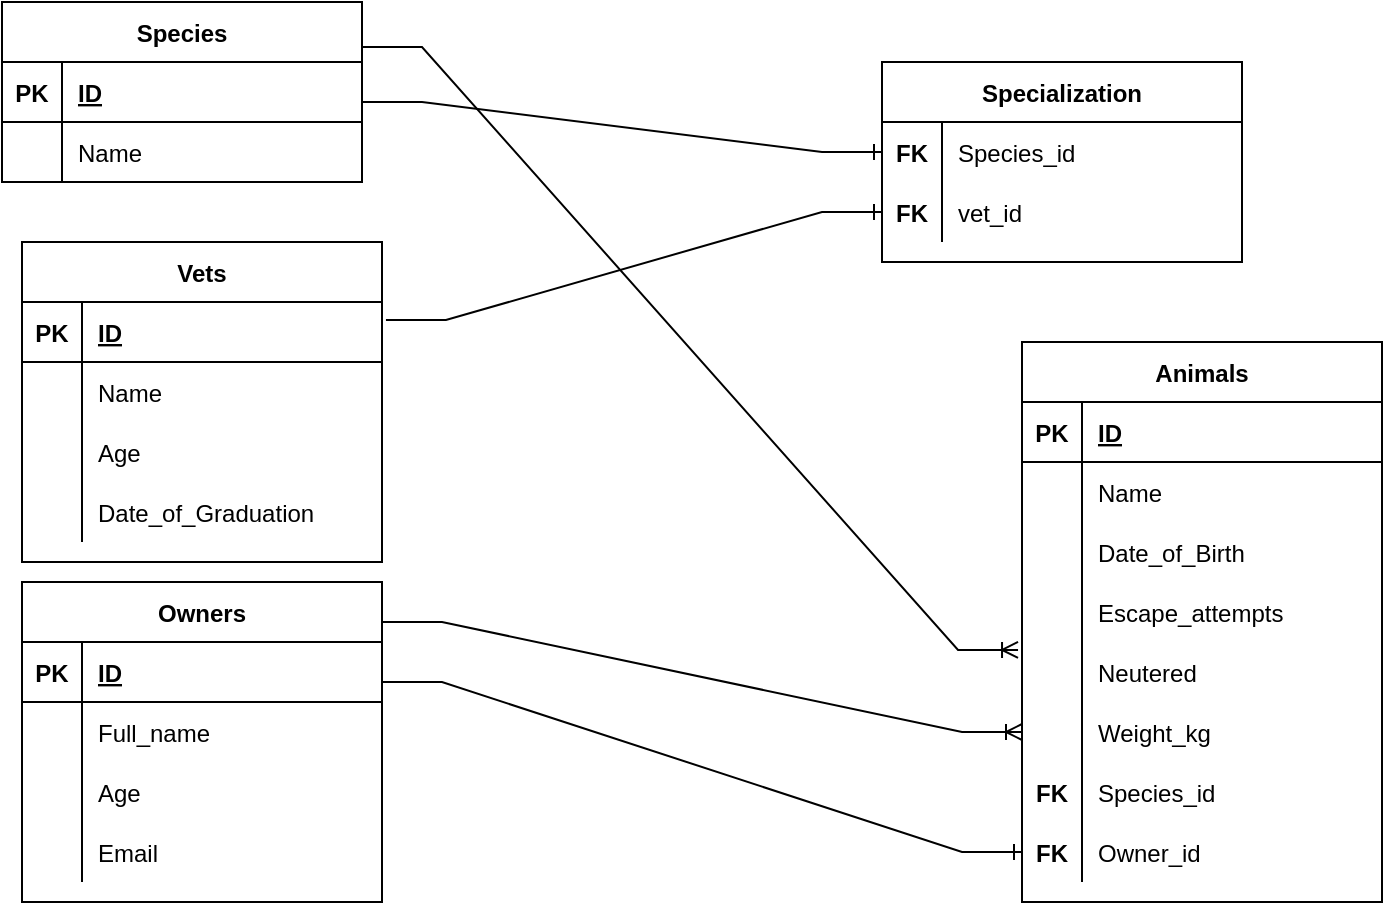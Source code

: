 <mxfile version="20.5.1" type="github"><diagram id="LpLSW6HLvD3tHIewWivQ" name="Page-1"><mxGraphModel dx="868" dy="-707" grid="1" gridSize="10" guides="1" tooltips="1" connect="1" arrows="1" fold="1" page="1" pageScale="1" pageWidth="850" pageHeight="1100" math="0" shadow="0"><root><mxCell id="0"/><mxCell id="1" parent="0"/><mxCell id="76cnCFq9kAlgvNrc733j-1" value="Species" style="shape=table;startSize=30;container=1;collapsible=1;childLayout=tableLayout;fixedRows=1;rowLines=0;fontStyle=1;align=center;resizeLast=1;fontColor=default;" vertex="1" parent="1"><mxGeometry x="10" y="1120" width="180" height="90" as="geometry"><mxRectangle x="330" y="1230" width="70" height="30" as="alternateBounds"/></mxGeometry></mxCell><mxCell id="76cnCFq9kAlgvNrc733j-2" value="" style="shape=tableRow;horizontal=0;startSize=0;swimlaneHead=0;swimlaneBody=0;fillColor=none;collapsible=0;dropTarget=0;points=[[0,0.5],[1,0.5]];portConstraint=eastwest;top=0;left=0;right=0;bottom=1;" vertex="1" parent="76cnCFq9kAlgvNrc733j-1"><mxGeometry y="30" width="180" height="30" as="geometry"/></mxCell><mxCell id="76cnCFq9kAlgvNrc733j-3" value="PK" style="shape=partialRectangle;connectable=0;fillColor=none;top=0;left=0;bottom=0;right=0;fontStyle=1;overflow=hidden;" vertex="1" parent="76cnCFq9kAlgvNrc733j-2"><mxGeometry width="30" height="30" as="geometry"><mxRectangle width="30" height="30" as="alternateBounds"/></mxGeometry></mxCell><mxCell id="76cnCFq9kAlgvNrc733j-4" value="ID" style="shape=partialRectangle;connectable=0;fillColor=none;top=0;left=0;bottom=0;right=0;align=left;spacingLeft=6;fontStyle=5;overflow=hidden;" vertex="1" parent="76cnCFq9kAlgvNrc733j-2"><mxGeometry x="30" width="150" height="30" as="geometry"><mxRectangle width="150" height="30" as="alternateBounds"/></mxGeometry></mxCell><mxCell id="76cnCFq9kAlgvNrc733j-5" value="" style="shape=tableRow;horizontal=0;startSize=0;swimlaneHead=0;swimlaneBody=0;fillColor=none;collapsible=0;dropTarget=0;points=[[0,0.5],[1,0.5]];portConstraint=eastwest;top=0;left=0;right=0;bottom=0;" vertex="1" parent="76cnCFq9kAlgvNrc733j-1"><mxGeometry y="60" width="180" height="30" as="geometry"/></mxCell><mxCell id="76cnCFq9kAlgvNrc733j-6" value="" style="shape=partialRectangle;connectable=0;fillColor=none;top=0;left=0;bottom=0;right=0;editable=1;overflow=hidden;" vertex="1" parent="76cnCFq9kAlgvNrc733j-5"><mxGeometry width="30" height="30" as="geometry"><mxRectangle width="30" height="30" as="alternateBounds"/></mxGeometry></mxCell><mxCell id="76cnCFq9kAlgvNrc733j-7" value="Name" style="shape=partialRectangle;connectable=0;fillColor=none;top=0;left=0;bottom=0;right=0;align=left;spacingLeft=6;overflow=hidden;" vertex="1" parent="76cnCFq9kAlgvNrc733j-5"><mxGeometry x="30" width="150" height="30" as="geometry"><mxRectangle width="150" height="30" as="alternateBounds"/></mxGeometry></mxCell><mxCell id="76cnCFq9kAlgvNrc733j-18" value="Specialization" style="shape=table;startSize=30;container=1;collapsible=1;childLayout=tableLayout;fixedRows=1;rowLines=0;fontStyle=1;align=center;resizeLast=1;fontColor=default;" vertex="1" parent="1"><mxGeometry x="450" y="1150" width="180" height="100" as="geometry"/></mxCell><mxCell id="76cnCFq9kAlgvNrc733j-22" value="" style="shape=tableRow;horizontal=0;startSize=0;swimlaneHead=0;swimlaneBody=0;fillColor=none;collapsible=0;dropTarget=0;points=[[0,0.5],[1,0.5]];portConstraint=eastwest;top=0;left=0;right=0;bottom=0;fontColor=default;" vertex="1" parent="76cnCFq9kAlgvNrc733j-18"><mxGeometry y="30" width="180" height="30" as="geometry"/></mxCell><mxCell id="76cnCFq9kAlgvNrc733j-23" value="FK" style="shape=partialRectangle;connectable=0;fillColor=none;top=0;left=0;bottom=0;right=0;editable=1;overflow=hidden;fontColor=default;fontStyle=1" vertex="1" parent="76cnCFq9kAlgvNrc733j-22"><mxGeometry width="30" height="30" as="geometry"><mxRectangle width="30" height="30" as="alternateBounds"/></mxGeometry></mxCell><mxCell id="76cnCFq9kAlgvNrc733j-24" value="Species_id" style="shape=partialRectangle;connectable=0;fillColor=none;top=0;left=0;bottom=0;right=0;align=left;spacingLeft=6;overflow=hidden;fontColor=default;" vertex="1" parent="76cnCFq9kAlgvNrc733j-22"><mxGeometry x="30" width="150" height="30" as="geometry"><mxRectangle width="150" height="30" as="alternateBounds"/></mxGeometry></mxCell><mxCell id="76cnCFq9kAlgvNrc733j-25" value="" style="shape=tableRow;horizontal=0;startSize=0;swimlaneHead=0;swimlaneBody=0;fillColor=none;collapsible=0;dropTarget=0;points=[[0,0.5],[1,0.5]];portConstraint=eastwest;top=0;left=0;right=0;bottom=0;fontColor=default;" vertex="1" parent="76cnCFq9kAlgvNrc733j-18"><mxGeometry y="60" width="180" height="30" as="geometry"/></mxCell><mxCell id="76cnCFq9kAlgvNrc733j-26" value="FK" style="shape=partialRectangle;connectable=0;fillColor=none;top=0;left=0;bottom=0;right=0;editable=1;overflow=hidden;fontColor=default;fontStyle=1" vertex="1" parent="76cnCFq9kAlgvNrc733j-25"><mxGeometry width="30" height="30" as="geometry"><mxRectangle width="30" height="30" as="alternateBounds"/></mxGeometry></mxCell><mxCell id="76cnCFq9kAlgvNrc733j-27" value="vet_id" style="shape=partialRectangle;connectable=0;fillColor=none;top=0;left=0;bottom=0;right=0;align=left;spacingLeft=6;overflow=hidden;fontColor=default;" vertex="1" parent="76cnCFq9kAlgvNrc733j-25"><mxGeometry x="30" width="150" height="30" as="geometry"><mxRectangle width="150" height="30" as="alternateBounds"/></mxGeometry></mxCell><mxCell id="76cnCFq9kAlgvNrc733j-31" value="Animals" style="shape=table;startSize=30;container=1;collapsible=1;childLayout=tableLayout;fixedRows=1;rowLines=0;fontStyle=1;align=center;resizeLast=1;fontColor=default;" vertex="1" parent="1"><mxGeometry x="520" y="1290" width="180" height="280" as="geometry"/></mxCell><mxCell id="76cnCFq9kAlgvNrc733j-32" value="" style="shape=tableRow;horizontal=0;startSize=0;swimlaneHead=0;swimlaneBody=0;fillColor=none;collapsible=0;dropTarget=0;points=[[0,0.5],[1,0.5]];portConstraint=eastwest;top=0;left=0;right=0;bottom=1;fontColor=default;" vertex="1" parent="76cnCFq9kAlgvNrc733j-31"><mxGeometry y="30" width="180" height="30" as="geometry"/></mxCell><mxCell id="76cnCFq9kAlgvNrc733j-33" value="PK" style="shape=partialRectangle;connectable=0;fillColor=none;top=0;left=0;bottom=0;right=0;fontStyle=1;overflow=hidden;fontColor=default;" vertex="1" parent="76cnCFq9kAlgvNrc733j-32"><mxGeometry width="30" height="30" as="geometry"><mxRectangle width="30" height="30" as="alternateBounds"/></mxGeometry></mxCell><mxCell id="76cnCFq9kAlgvNrc733j-34" value="ID" style="shape=partialRectangle;connectable=0;fillColor=none;top=0;left=0;bottom=0;right=0;align=left;spacingLeft=6;fontStyle=5;overflow=hidden;fontColor=default;" vertex="1" parent="76cnCFq9kAlgvNrc733j-32"><mxGeometry x="30" width="150" height="30" as="geometry"><mxRectangle width="150" height="30" as="alternateBounds"/></mxGeometry></mxCell><mxCell id="76cnCFq9kAlgvNrc733j-35" value="" style="shape=tableRow;horizontal=0;startSize=0;swimlaneHead=0;swimlaneBody=0;fillColor=none;collapsible=0;dropTarget=0;points=[[0,0.5],[1,0.5]];portConstraint=eastwest;top=0;left=0;right=0;bottom=0;fontColor=default;" vertex="1" parent="76cnCFq9kAlgvNrc733j-31"><mxGeometry y="60" width="180" height="30" as="geometry"/></mxCell><mxCell id="76cnCFq9kAlgvNrc733j-36" value="" style="shape=partialRectangle;connectable=0;fillColor=none;top=0;left=0;bottom=0;right=0;editable=1;overflow=hidden;fontColor=default;" vertex="1" parent="76cnCFq9kAlgvNrc733j-35"><mxGeometry width="30" height="30" as="geometry"><mxRectangle width="30" height="30" as="alternateBounds"/></mxGeometry></mxCell><mxCell id="76cnCFq9kAlgvNrc733j-37" value="Name" style="shape=partialRectangle;connectable=0;fillColor=none;top=0;left=0;bottom=0;right=0;align=left;spacingLeft=6;overflow=hidden;fontColor=default;" vertex="1" parent="76cnCFq9kAlgvNrc733j-35"><mxGeometry x="30" width="150" height="30" as="geometry"><mxRectangle width="150" height="30" as="alternateBounds"/></mxGeometry></mxCell><mxCell id="76cnCFq9kAlgvNrc733j-38" value="" style="shape=tableRow;horizontal=0;startSize=0;swimlaneHead=0;swimlaneBody=0;fillColor=none;collapsible=0;dropTarget=0;points=[[0,0.5],[1,0.5]];portConstraint=eastwest;top=0;left=0;right=0;bottom=0;fontColor=default;" vertex="1" parent="76cnCFq9kAlgvNrc733j-31"><mxGeometry y="90" width="180" height="30" as="geometry"/></mxCell><mxCell id="76cnCFq9kAlgvNrc733j-39" value="" style="shape=partialRectangle;connectable=0;fillColor=none;top=0;left=0;bottom=0;right=0;editable=1;overflow=hidden;fontColor=default;" vertex="1" parent="76cnCFq9kAlgvNrc733j-38"><mxGeometry width="30" height="30" as="geometry"><mxRectangle width="30" height="30" as="alternateBounds"/></mxGeometry></mxCell><mxCell id="76cnCFq9kAlgvNrc733j-40" value="Date_of_Birth" style="shape=partialRectangle;connectable=0;fillColor=none;top=0;left=0;bottom=0;right=0;align=left;spacingLeft=6;overflow=hidden;fontColor=default;" vertex="1" parent="76cnCFq9kAlgvNrc733j-38"><mxGeometry x="30" width="150" height="30" as="geometry"><mxRectangle width="150" height="30" as="alternateBounds"/></mxGeometry></mxCell><mxCell id="76cnCFq9kAlgvNrc733j-41" value="" style="shape=tableRow;horizontal=0;startSize=0;swimlaneHead=0;swimlaneBody=0;fillColor=none;collapsible=0;dropTarget=0;points=[[0,0.5],[1,0.5]];portConstraint=eastwest;top=0;left=0;right=0;bottom=0;fontColor=default;" vertex="1" parent="76cnCFq9kAlgvNrc733j-31"><mxGeometry y="120" width="180" height="30" as="geometry"/></mxCell><mxCell id="76cnCFq9kAlgvNrc733j-42" value="" style="shape=partialRectangle;connectable=0;fillColor=none;top=0;left=0;bottom=0;right=0;editable=1;overflow=hidden;fontColor=default;" vertex="1" parent="76cnCFq9kAlgvNrc733j-41"><mxGeometry width="30" height="30" as="geometry"><mxRectangle width="30" height="30" as="alternateBounds"/></mxGeometry></mxCell><mxCell id="76cnCFq9kAlgvNrc733j-43" value="Escape_attempts" style="shape=partialRectangle;connectable=0;fillColor=none;top=0;left=0;bottom=0;right=0;align=left;spacingLeft=6;overflow=hidden;fontColor=default;" vertex="1" parent="76cnCFq9kAlgvNrc733j-41"><mxGeometry x="30" width="150" height="30" as="geometry"><mxRectangle width="150" height="30" as="alternateBounds"/></mxGeometry></mxCell><mxCell id="76cnCFq9kAlgvNrc733j-44" value="" style="shape=tableRow;horizontal=0;startSize=0;swimlaneHead=0;swimlaneBody=0;fillColor=none;collapsible=0;dropTarget=0;points=[[0,0.5],[1,0.5]];portConstraint=eastwest;top=0;left=0;right=0;bottom=0;fontColor=default;" vertex="1" parent="76cnCFq9kAlgvNrc733j-31"><mxGeometry y="150" width="180" height="30" as="geometry"/></mxCell><mxCell id="76cnCFq9kAlgvNrc733j-45" value="" style="shape=partialRectangle;connectable=0;fillColor=none;top=0;left=0;bottom=0;right=0;editable=1;overflow=hidden;fontColor=default;" vertex="1" parent="76cnCFq9kAlgvNrc733j-44"><mxGeometry width="30" height="30" as="geometry"><mxRectangle width="30" height="30" as="alternateBounds"/></mxGeometry></mxCell><mxCell id="76cnCFq9kAlgvNrc733j-46" value="Neutered" style="shape=partialRectangle;connectable=0;fillColor=none;top=0;left=0;bottom=0;right=0;align=left;spacingLeft=6;overflow=hidden;fontColor=default;" vertex="1" parent="76cnCFq9kAlgvNrc733j-44"><mxGeometry x="30" width="150" height="30" as="geometry"><mxRectangle width="150" height="30" as="alternateBounds"/></mxGeometry></mxCell><mxCell id="76cnCFq9kAlgvNrc733j-47" value="" style="shape=tableRow;horizontal=0;startSize=0;swimlaneHead=0;swimlaneBody=0;fillColor=none;collapsible=0;dropTarget=0;points=[[0,0.5],[1,0.5]];portConstraint=eastwest;top=0;left=0;right=0;bottom=0;fontColor=default;" vertex="1" parent="76cnCFq9kAlgvNrc733j-31"><mxGeometry y="180" width="180" height="30" as="geometry"/></mxCell><mxCell id="76cnCFq9kAlgvNrc733j-48" value="" style="shape=partialRectangle;connectable=0;fillColor=none;top=0;left=0;bottom=0;right=0;editable=1;overflow=hidden;fontColor=default;" vertex="1" parent="76cnCFq9kAlgvNrc733j-47"><mxGeometry width="30" height="30" as="geometry"><mxRectangle width="30" height="30" as="alternateBounds"/></mxGeometry></mxCell><mxCell id="76cnCFq9kAlgvNrc733j-49" value="Weight_kg" style="shape=partialRectangle;connectable=0;fillColor=none;top=0;left=0;bottom=0;right=0;align=left;spacingLeft=6;overflow=hidden;fontColor=default;" vertex="1" parent="76cnCFq9kAlgvNrc733j-47"><mxGeometry x="30" width="150" height="30" as="geometry"><mxRectangle width="150" height="30" as="alternateBounds"/></mxGeometry></mxCell><mxCell id="76cnCFq9kAlgvNrc733j-50" value="" style="shape=tableRow;horizontal=0;startSize=0;swimlaneHead=0;swimlaneBody=0;fillColor=none;collapsible=0;dropTarget=0;points=[[0,0.5],[1,0.5]];portConstraint=eastwest;top=0;left=0;right=0;bottom=0;fontColor=default;" vertex="1" parent="76cnCFq9kAlgvNrc733j-31"><mxGeometry y="210" width="180" height="30" as="geometry"/></mxCell><mxCell id="76cnCFq9kAlgvNrc733j-51" value="FK" style="shape=partialRectangle;connectable=0;fillColor=none;top=0;left=0;bottom=0;right=0;editable=1;overflow=hidden;fontColor=default;fontStyle=1" vertex="1" parent="76cnCFq9kAlgvNrc733j-50"><mxGeometry width="30" height="30" as="geometry"><mxRectangle width="30" height="30" as="alternateBounds"/></mxGeometry></mxCell><mxCell id="76cnCFq9kAlgvNrc733j-52" value="Species_id" style="shape=partialRectangle;connectable=0;fillColor=none;top=0;left=0;bottom=0;right=0;align=left;spacingLeft=6;overflow=hidden;fontColor=default;" vertex="1" parent="76cnCFq9kAlgvNrc733j-50"><mxGeometry x="30" width="150" height="30" as="geometry"><mxRectangle width="150" height="30" as="alternateBounds"/></mxGeometry></mxCell><mxCell id="76cnCFq9kAlgvNrc733j-53" value="" style="shape=tableRow;horizontal=0;startSize=0;swimlaneHead=0;swimlaneBody=0;fillColor=none;collapsible=0;dropTarget=0;points=[[0,0.5],[1,0.5]];portConstraint=eastwest;top=0;left=0;right=0;bottom=0;fontColor=default;" vertex="1" parent="76cnCFq9kAlgvNrc733j-31"><mxGeometry y="240" width="180" height="30" as="geometry"/></mxCell><mxCell id="76cnCFq9kAlgvNrc733j-54" value="FK" style="shape=partialRectangle;connectable=0;fillColor=none;top=0;left=0;bottom=0;right=0;editable=1;overflow=hidden;fontColor=default;fontStyle=1" vertex="1" parent="76cnCFq9kAlgvNrc733j-53"><mxGeometry width="30" height="30" as="geometry"><mxRectangle width="30" height="30" as="alternateBounds"/></mxGeometry></mxCell><mxCell id="76cnCFq9kAlgvNrc733j-55" value="Owner_id" style="shape=partialRectangle;connectable=0;fillColor=none;top=0;left=0;bottom=0;right=0;align=left;spacingLeft=6;overflow=hidden;fontColor=default;" vertex="1" parent="76cnCFq9kAlgvNrc733j-53"><mxGeometry x="30" width="150" height="30" as="geometry"><mxRectangle width="150" height="30" as="alternateBounds"/></mxGeometry></mxCell><mxCell id="76cnCFq9kAlgvNrc733j-56" value="Owners" style="shape=table;startSize=30;container=1;collapsible=1;childLayout=tableLayout;fixedRows=1;rowLines=0;fontStyle=1;align=center;resizeLast=1;fontColor=default;" vertex="1" parent="1"><mxGeometry x="20" y="1410" width="180" height="160" as="geometry"/></mxCell><mxCell id="76cnCFq9kAlgvNrc733j-57" value="" style="shape=tableRow;horizontal=0;startSize=0;swimlaneHead=0;swimlaneBody=0;fillColor=none;collapsible=0;dropTarget=0;points=[[0,0.5],[1,0.5]];portConstraint=eastwest;top=0;left=0;right=0;bottom=1;fontColor=default;" vertex="1" parent="76cnCFq9kAlgvNrc733j-56"><mxGeometry y="30" width="180" height="30" as="geometry"/></mxCell><mxCell id="76cnCFq9kAlgvNrc733j-58" value="PK" style="shape=partialRectangle;connectable=0;fillColor=none;top=0;left=0;bottom=0;right=0;fontStyle=1;overflow=hidden;fontColor=default;" vertex="1" parent="76cnCFq9kAlgvNrc733j-57"><mxGeometry width="30" height="30" as="geometry"><mxRectangle width="30" height="30" as="alternateBounds"/></mxGeometry></mxCell><mxCell id="76cnCFq9kAlgvNrc733j-59" value="ID" style="shape=partialRectangle;connectable=0;fillColor=none;top=0;left=0;bottom=0;right=0;align=left;spacingLeft=6;fontStyle=5;overflow=hidden;fontColor=default;" vertex="1" parent="76cnCFq9kAlgvNrc733j-57"><mxGeometry x="30" width="150" height="30" as="geometry"><mxRectangle width="150" height="30" as="alternateBounds"/></mxGeometry></mxCell><mxCell id="76cnCFq9kAlgvNrc733j-60" value="" style="shape=tableRow;horizontal=0;startSize=0;swimlaneHead=0;swimlaneBody=0;fillColor=none;collapsible=0;dropTarget=0;points=[[0,0.5],[1,0.5]];portConstraint=eastwest;top=0;left=0;right=0;bottom=0;fontColor=default;" vertex="1" parent="76cnCFq9kAlgvNrc733j-56"><mxGeometry y="60" width="180" height="30" as="geometry"/></mxCell><mxCell id="76cnCFq9kAlgvNrc733j-61" value="" style="shape=partialRectangle;connectable=0;fillColor=none;top=0;left=0;bottom=0;right=0;editable=1;overflow=hidden;fontColor=default;" vertex="1" parent="76cnCFq9kAlgvNrc733j-60"><mxGeometry width="30" height="30" as="geometry"><mxRectangle width="30" height="30" as="alternateBounds"/></mxGeometry></mxCell><mxCell id="76cnCFq9kAlgvNrc733j-62" value="Full_name" style="shape=partialRectangle;connectable=0;fillColor=none;top=0;left=0;bottom=0;right=0;align=left;spacingLeft=6;overflow=hidden;fontColor=default;" vertex="1" parent="76cnCFq9kAlgvNrc733j-60"><mxGeometry x="30" width="150" height="30" as="geometry"><mxRectangle width="150" height="30" as="alternateBounds"/></mxGeometry></mxCell><mxCell id="76cnCFq9kAlgvNrc733j-63" value="" style="shape=tableRow;horizontal=0;startSize=0;swimlaneHead=0;swimlaneBody=0;fillColor=none;collapsible=0;dropTarget=0;points=[[0,0.5],[1,0.5]];portConstraint=eastwest;top=0;left=0;right=0;bottom=0;fontColor=default;" vertex="1" parent="76cnCFq9kAlgvNrc733j-56"><mxGeometry y="90" width="180" height="30" as="geometry"/></mxCell><mxCell id="76cnCFq9kAlgvNrc733j-64" value="" style="shape=partialRectangle;connectable=0;fillColor=none;top=0;left=0;bottom=0;right=0;editable=1;overflow=hidden;fontColor=default;" vertex="1" parent="76cnCFq9kAlgvNrc733j-63"><mxGeometry width="30" height="30" as="geometry"><mxRectangle width="30" height="30" as="alternateBounds"/></mxGeometry></mxCell><mxCell id="76cnCFq9kAlgvNrc733j-65" value="Age" style="shape=partialRectangle;connectable=0;fillColor=none;top=0;left=0;bottom=0;right=0;align=left;spacingLeft=6;overflow=hidden;fontColor=default;" vertex="1" parent="76cnCFq9kAlgvNrc733j-63"><mxGeometry x="30" width="150" height="30" as="geometry"><mxRectangle width="150" height="30" as="alternateBounds"/></mxGeometry></mxCell><mxCell id="76cnCFq9kAlgvNrc733j-66" value="" style="shape=tableRow;horizontal=0;startSize=0;swimlaneHead=0;swimlaneBody=0;fillColor=none;collapsible=0;dropTarget=0;points=[[0,0.5],[1,0.5]];portConstraint=eastwest;top=0;left=0;right=0;bottom=0;fontColor=default;" vertex="1" parent="76cnCFq9kAlgvNrc733j-56"><mxGeometry y="120" width="180" height="30" as="geometry"/></mxCell><mxCell id="76cnCFq9kAlgvNrc733j-67" value="" style="shape=partialRectangle;connectable=0;fillColor=none;top=0;left=0;bottom=0;right=0;editable=1;overflow=hidden;fontColor=default;" vertex="1" parent="76cnCFq9kAlgvNrc733j-66"><mxGeometry width="30" height="30" as="geometry"><mxRectangle width="30" height="30" as="alternateBounds"/></mxGeometry></mxCell><mxCell id="76cnCFq9kAlgvNrc733j-68" value="Email" style="shape=partialRectangle;connectable=0;fillColor=none;top=0;left=0;bottom=0;right=0;align=left;spacingLeft=6;overflow=hidden;fontColor=default;" vertex="1" parent="76cnCFq9kAlgvNrc733j-66"><mxGeometry x="30" width="150" height="30" as="geometry"><mxRectangle width="150" height="30" as="alternateBounds"/></mxGeometry></mxCell><mxCell id="76cnCFq9kAlgvNrc733j-69" value="Vets" style="shape=table;startSize=30;container=1;collapsible=1;childLayout=tableLayout;fixedRows=1;rowLines=0;fontStyle=1;align=center;resizeLast=1;fontColor=default;" vertex="1" parent="1"><mxGeometry x="20" y="1240" width="180" height="160" as="geometry"/></mxCell><mxCell id="76cnCFq9kAlgvNrc733j-70" value="" style="shape=tableRow;horizontal=0;startSize=0;swimlaneHead=0;swimlaneBody=0;fillColor=none;collapsible=0;dropTarget=0;points=[[0,0.5],[1,0.5]];portConstraint=eastwest;top=0;left=0;right=0;bottom=1;fontColor=default;" vertex="1" parent="76cnCFq9kAlgvNrc733j-69"><mxGeometry y="30" width="180" height="30" as="geometry"/></mxCell><mxCell id="76cnCFq9kAlgvNrc733j-71" value="PK" style="shape=partialRectangle;connectable=0;fillColor=none;top=0;left=0;bottom=0;right=0;fontStyle=1;overflow=hidden;fontColor=default;" vertex="1" parent="76cnCFq9kAlgvNrc733j-70"><mxGeometry width="30" height="30" as="geometry"><mxRectangle width="30" height="30" as="alternateBounds"/></mxGeometry></mxCell><mxCell id="76cnCFq9kAlgvNrc733j-72" value="ID" style="shape=partialRectangle;connectable=0;fillColor=none;top=0;left=0;bottom=0;right=0;align=left;spacingLeft=6;fontStyle=5;overflow=hidden;fontColor=default;" vertex="1" parent="76cnCFq9kAlgvNrc733j-70"><mxGeometry x="30" width="150" height="30" as="geometry"><mxRectangle width="150" height="30" as="alternateBounds"/></mxGeometry></mxCell><mxCell id="76cnCFq9kAlgvNrc733j-73" value="" style="shape=tableRow;horizontal=0;startSize=0;swimlaneHead=0;swimlaneBody=0;fillColor=none;collapsible=0;dropTarget=0;points=[[0,0.5],[1,0.5]];portConstraint=eastwest;top=0;left=0;right=0;bottom=0;fontColor=default;" vertex="1" parent="76cnCFq9kAlgvNrc733j-69"><mxGeometry y="60" width="180" height="30" as="geometry"/></mxCell><mxCell id="76cnCFq9kAlgvNrc733j-74" value="" style="shape=partialRectangle;connectable=0;fillColor=none;top=0;left=0;bottom=0;right=0;editable=1;overflow=hidden;fontColor=default;" vertex="1" parent="76cnCFq9kAlgvNrc733j-73"><mxGeometry width="30" height="30" as="geometry"><mxRectangle width="30" height="30" as="alternateBounds"/></mxGeometry></mxCell><mxCell id="76cnCFq9kAlgvNrc733j-75" value="Name" style="shape=partialRectangle;connectable=0;fillColor=none;top=0;left=0;bottom=0;right=0;align=left;spacingLeft=6;overflow=hidden;fontColor=default;" vertex="1" parent="76cnCFq9kAlgvNrc733j-73"><mxGeometry x="30" width="150" height="30" as="geometry"><mxRectangle width="150" height="30" as="alternateBounds"/></mxGeometry></mxCell><mxCell id="76cnCFq9kAlgvNrc733j-76" value="" style="shape=tableRow;horizontal=0;startSize=0;swimlaneHead=0;swimlaneBody=0;fillColor=none;collapsible=0;dropTarget=0;points=[[0,0.5],[1,0.5]];portConstraint=eastwest;top=0;left=0;right=0;bottom=0;fontColor=default;" vertex="1" parent="76cnCFq9kAlgvNrc733j-69"><mxGeometry y="90" width="180" height="30" as="geometry"/></mxCell><mxCell id="76cnCFq9kAlgvNrc733j-77" value="" style="shape=partialRectangle;connectable=0;fillColor=none;top=0;left=0;bottom=0;right=0;editable=1;overflow=hidden;fontColor=default;" vertex="1" parent="76cnCFq9kAlgvNrc733j-76"><mxGeometry width="30" height="30" as="geometry"><mxRectangle width="30" height="30" as="alternateBounds"/></mxGeometry></mxCell><mxCell id="76cnCFq9kAlgvNrc733j-78" value="Age" style="shape=partialRectangle;connectable=0;fillColor=none;top=0;left=0;bottom=0;right=0;align=left;spacingLeft=6;overflow=hidden;fontColor=default;" vertex="1" parent="76cnCFq9kAlgvNrc733j-76"><mxGeometry x="30" width="150" height="30" as="geometry"><mxRectangle width="150" height="30" as="alternateBounds"/></mxGeometry></mxCell><mxCell id="76cnCFq9kAlgvNrc733j-79" value="" style="shape=tableRow;horizontal=0;startSize=0;swimlaneHead=0;swimlaneBody=0;fillColor=none;collapsible=0;dropTarget=0;points=[[0,0.5],[1,0.5]];portConstraint=eastwest;top=0;left=0;right=0;bottom=0;fontColor=default;" vertex="1" parent="76cnCFq9kAlgvNrc733j-69"><mxGeometry y="120" width="180" height="30" as="geometry"/></mxCell><mxCell id="76cnCFq9kAlgvNrc733j-80" value="" style="shape=partialRectangle;connectable=0;fillColor=none;top=0;left=0;bottom=0;right=0;editable=1;overflow=hidden;fontColor=default;" vertex="1" parent="76cnCFq9kAlgvNrc733j-79"><mxGeometry width="30" height="30" as="geometry"><mxRectangle width="30" height="30" as="alternateBounds"/></mxGeometry></mxCell><mxCell id="76cnCFq9kAlgvNrc733j-81" value="Date_of_Graduation" style="shape=partialRectangle;connectable=0;fillColor=none;top=0;left=0;bottom=0;right=0;align=left;spacingLeft=6;overflow=hidden;fontColor=default;" vertex="1" parent="76cnCFq9kAlgvNrc733j-79"><mxGeometry x="30" width="150" height="30" as="geometry"><mxRectangle width="150" height="30" as="alternateBounds"/></mxGeometry></mxCell><mxCell id="76cnCFq9kAlgvNrc733j-84" value="" style="edgeStyle=entityRelationEdgeStyle;fontSize=12;html=1;endArrow=ERoneToMany;rounded=0;fontColor=default;entryX=0;entryY=0.5;entryDx=0;entryDy=0;exitX=1;exitY=0.125;exitDx=0;exitDy=0;exitPerimeter=0;" edge="1" parent="1" source="76cnCFq9kAlgvNrc733j-56" target="76cnCFq9kAlgvNrc733j-47"><mxGeometry width="100" height="100" relative="1" as="geometry"><mxPoint x="200" y="1450" as="sourcePoint"/><mxPoint x="280" y="1490" as="targetPoint"/></mxGeometry></mxCell><mxCell id="76cnCFq9kAlgvNrc733j-85" value="" style="edgeStyle=entityRelationEdgeStyle;fontSize=12;html=1;endArrow=ERoneToMany;rounded=0;fontColor=default;entryX=-0.011;entryY=0.133;entryDx=0;entryDy=0;entryPerimeter=0;exitX=1;exitY=0.25;exitDx=0;exitDy=0;" edge="1" parent="1" source="76cnCFq9kAlgvNrc733j-1" target="76cnCFq9kAlgvNrc733j-44"><mxGeometry width="100" height="100" relative="1" as="geometry"><mxPoint x="190" y="1460" as="sourcePoint"/><mxPoint x="290" y="1520" as="targetPoint"/></mxGeometry></mxCell><mxCell id="76cnCFq9kAlgvNrc733j-87" value="" style="edgeStyle=entityRelationEdgeStyle;fontSize=12;html=1;endArrow=ERone;endFill=1;rounded=0;fontColor=default;exitX=1.011;exitY=0.3;exitDx=0;exitDy=0;exitPerimeter=0;entryX=0;entryY=0.5;entryDx=0;entryDy=0;" edge="1" parent="1" source="76cnCFq9kAlgvNrc733j-70" target="76cnCFq9kAlgvNrc733j-25"><mxGeometry width="100" height="100" relative="1" as="geometry"><mxPoint x="360" y="1270" as="sourcePoint"/><mxPoint x="580" y="1450" as="targetPoint"/></mxGeometry></mxCell><mxCell id="76cnCFq9kAlgvNrc733j-88" value="" style="edgeStyle=entityRelationEdgeStyle;fontSize=12;html=1;endArrow=ERone;endFill=1;rounded=0;fontColor=default;entryX=0;entryY=0.5;entryDx=0;entryDy=0;exitX=1;exitY=0.5;exitDx=0;exitDy=0;" edge="1" parent="1" target="76cnCFq9kAlgvNrc733j-53"><mxGeometry width="100" height="100" relative="1" as="geometry"><mxPoint x="200" y="1460" as="sourcePoint"/><mxPoint x="300" y="1810" as="targetPoint"/></mxGeometry></mxCell><mxCell id="76cnCFq9kAlgvNrc733j-89" value="" style="edgeStyle=entityRelationEdgeStyle;fontSize=12;html=1;endArrow=ERone;endFill=1;rounded=0;fontColor=default;entryX=0;entryY=0.5;entryDx=0;entryDy=0;exitX=1;exitY=0.5;exitDx=0;exitDy=0;" edge="1" parent="1" target="76cnCFq9kAlgvNrc733j-22"><mxGeometry width="100" height="100" relative="1" as="geometry"><mxPoint x="190" y="1170" as="sourcePoint"/><mxPoint x="290" y="1520" as="targetPoint"/></mxGeometry></mxCell></root></mxGraphModel></diagram></mxfile>